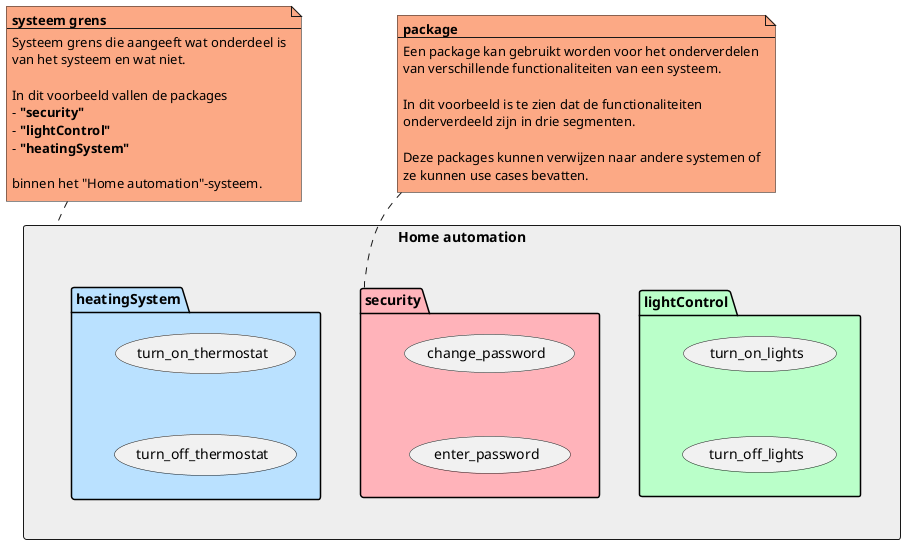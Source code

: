 @startuml
'https://plantuml.com/use-case-diagram

rectangle r1 as "Home automation" #EEEEEE{

    package "security" as r1_p1 #FFB3BA {
       usecase change_password as p1_uc1
       usecase enter_password as p1_uc2
       p1_uc1 -[hidden]down-> p1_uc2
    }

    package "lightControl" as r1_p2 #BAFFC9 {
        usecase turn_on_lights as p2_uc1
        usecase turn_off_lights as p2_uc2
        p2_uc1 -[hidden]down-> p2_uc2
    }

    package "heatingSystem" as r1_p3 #BAE1FF {
        usecase turn_on_thermostat as p3_uc1
        usecase turn_off_thermostat as p3_uc2
         p3_uc1 -[hidden]down-> p3_uc2
    }

    r1_p1 -[hidden]right-> r1_p2
    r1_p2 -[hidden]right-> r1_p3
}

'note top of r1
note as n1 #FCA985
    **systeem grens**
    --
    Systeem grens die aangeeft wat onderdeel is
    van het systeem en wat niet.

    In dit voorbeeld vallen de packages
    - **"security"**
    - **"lightControl"**
    - **"heatingSystem"**

    binnen het "Home automation"-systeem.
end note

note as n2 #FCA985
    **package**
    --
    Een package kan gebruikt worden voor het onderverdelen
    van verschillende functionaliteiten van een systeem.

    In dit voorbeeld is te zien dat de functionaliteiten
    onderverdeeld zijn in drie segmenten.

    Deze packages kunnen verwijzen naar andere systemen of
    ze kunnen use cases bevatten.
end note

n1 .. r1
n1 .[hidden]. r1_p1

n2 .. r1_p1
n2 .[hidden]. r1_p2

@enduml